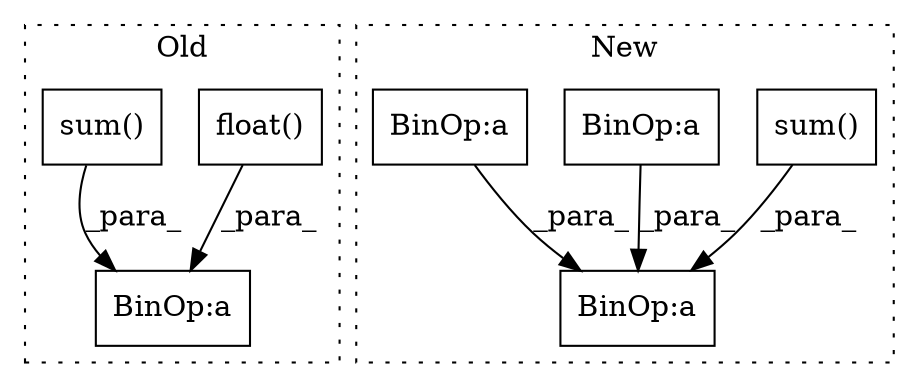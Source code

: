 digraph G {
subgraph cluster0 {
1 [label="float()" a="75" s="1562" l="12" shape="box"];
4 [label="BinOp:a" a="82" s="1602" l="3" shape="box"];
7 [label="sum()" a="75" s="1606" l="20" shape="box"];
label = "Old";
style="dotted";
}
subgraph cluster1 {
2 [label="sum()" a="75" s="1182" l="10" shape="box"];
3 [label="BinOp:a" a="82" s="1179" l="3" shape="box"];
5 [label="BinOp:a" a="82" s="1134" l="3" shape="box"];
6 [label="BinOp:a" a="82" s="1119" l="3" shape="box"];
label = "New";
style="dotted";
}
1 -> 4 [label="_para_"];
2 -> 3 [label="_para_"];
5 -> 3 [label="_para_"];
6 -> 3 [label="_para_"];
7 -> 4 [label="_para_"];
}